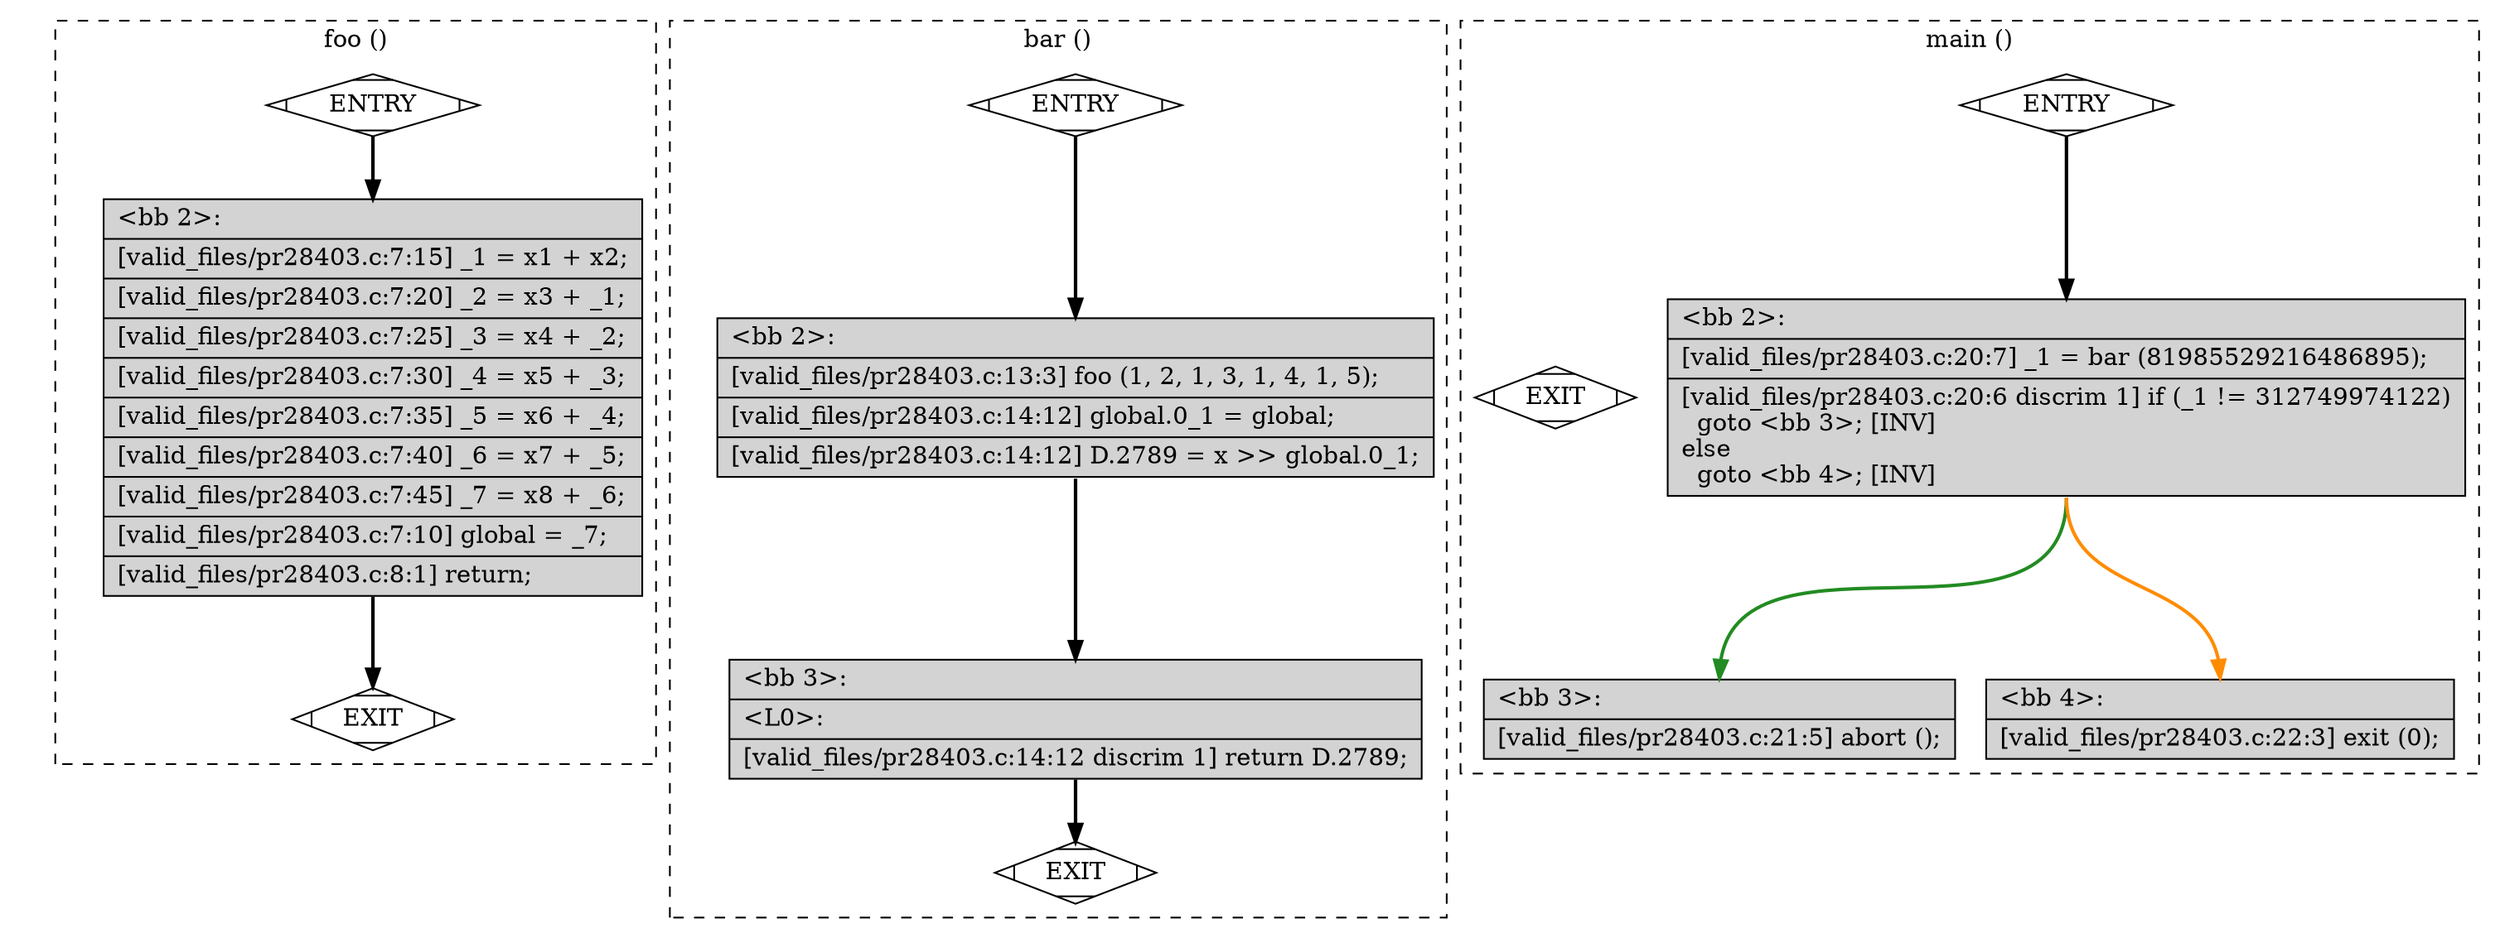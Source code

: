digraph "a-pr28403.c.015t.cfg" {
overlap=false;
subgraph "cluster_foo" {
	style="dashed";
	color="black";
	label="foo ()";
	fn_0_basic_block_0 [shape=Mdiamond,style=filled,fillcolor=white,label="ENTRY"];

	fn_0_basic_block_1 [shape=Mdiamond,style=filled,fillcolor=white,label="EXIT"];

	fn_0_basic_block_2 [shape=record,style=filled,fillcolor=lightgrey,label="{\<bb\ 2\>:\l\
|[valid_files/pr28403.c:7:15]\ _1\ =\ x1\ +\ x2;\l\
|[valid_files/pr28403.c:7:20]\ _2\ =\ x3\ +\ _1;\l\
|[valid_files/pr28403.c:7:25]\ _3\ =\ x4\ +\ _2;\l\
|[valid_files/pr28403.c:7:30]\ _4\ =\ x5\ +\ _3;\l\
|[valid_files/pr28403.c:7:35]\ _5\ =\ x6\ +\ _4;\l\
|[valid_files/pr28403.c:7:40]\ _6\ =\ x7\ +\ _5;\l\
|[valid_files/pr28403.c:7:45]\ _7\ =\ x8\ +\ _6;\l\
|[valid_files/pr28403.c:7:10]\ global\ =\ _7;\l\
|[valid_files/pr28403.c:8:1]\ return;\l\
}"];

	fn_0_basic_block_0:s -> fn_0_basic_block_2:n [style="solid,bold",color=black,weight=100,constraint=true];
	fn_0_basic_block_2:s -> fn_0_basic_block_1:n [style="solid,bold",color=black,weight=10,constraint=true];
	fn_0_basic_block_0:s -> fn_0_basic_block_1:n [style="invis",constraint=true];
}
subgraph "cluster_bar" {
	style="dashed";
	color="black";
	label="bar ()";
	fn_1_basic_block_0 [shape=Mdiamond,style=filled,fillcolor=white,label="ENTRY"];

	fn_1_basic_block_1 [shape=Mdiamond,style=filled,fillcolor=white,label="EXIT"];

	fn_1_basic_block_2 [shape=record,style=filled,fillcolor=lightgrey,label="{\<bb\ 2\>:\l\
|[valid_files/pr28403.c:13:3]\ foo\ (1,\ 2,\ 1,\ 3,\ 1,\ 4,\ 1,\ 5);\l\
|[valid_files/pr28403.c:14:12]\ global.0_1\ =\ global;\l\
|[valid_files/pr28403.c:14:12]\ D.2789\ =\ x\ \>\>\ global.0_1;\l\
}"];

	fn_1_basic_block_3 [shape=record,style=filled,fillcolor=lightgrey,label="{\<bb\ 3\>:\l\
|\<L0\>:\l\
|[valid_files/pr28403.c:14:12\ discrim\ 1]\ return\ D.2789;\l\
}"];

	fn_1_basic_block_0:s -> fn_1_basic_block_2:n [style="solid,bold",color=black,weight=100,constraint=true];
	fn_1_basic_block_2:s -> fn_1_basic_block_3:n [style="solid,bold",color=black,weight=100,constraint=true];
	fn_1_basic_block_3:s -> fn_1_basic_block_1:n [style="solid,bold",color=black,weight=10,constraint=true];
	fn_1_basic_block_0:s -> fn_1_basic_block_1:n [style="invis",constraint=true];
}
subgraph "cluster_main" {
	style="dashed";
	color="black";
	label="main ()";
	fn_2_basic_block_0 [shape=Mdiamond,style=filled,fillcolor=white,label="ENTRY"];

	fn_2_basic_block_1 [shape=Mdiamond,style=filled,fillcolor=white,label="EXIT"];

	fn_2_basic_block_2 [shape=record,style=filled,fillcolor=lightgrey,label="{\<bb\ 2\>:\l\
|[valid_files/pr28403.c:20:7]\ _1\ =\ bar\ (81985529216486895);\l\
|[valid_files/pr28403.c:20:6\ discrim\ 1]\ if\ (_1\ !=\ 312749974122)\l\
\ \ goto\ \<bb\ 3\>;\ [INV]\l\
else\l\
\ \ goto\ \<bb\ 4\>;\ [INV]\l\
}"];

	fn_2_basic_block_3 [shape=record,style=filled,fillcolor=lightgrey,label="{\<bb\ 3\>:\l\
|[valid_files/pr28403.c:21:5]\ abort\ ();\l\
}"];

	fn_2_basic_block_4 [shape=record,style=filled,fillcolor=lightgrey,label="{\<bb\ 4\>:\l\
|[valid_files/pr28403.c:22:3]\ exit\ (0);\l\
}"];

	fn_2_basic_block_0:s -> fn_2_basic_block_2:n [style="solid,bold",color=black,weight=100,constraint=true];
	fn_2_basic_block_2:s -> fn_2_basic_block_3:n [style="solid,bold",color=forestgreen,weight=10,constraint=true];
	fn_2_basic_block_2:s -> fn_2_basic_block_4:n [style="solid,bold",color=darkorange,weight=10,constraint=true];
	fn_2_basic_block_0:s -> fn_2_basic_block_1:n [style="invis",constraint=true];
}
}

